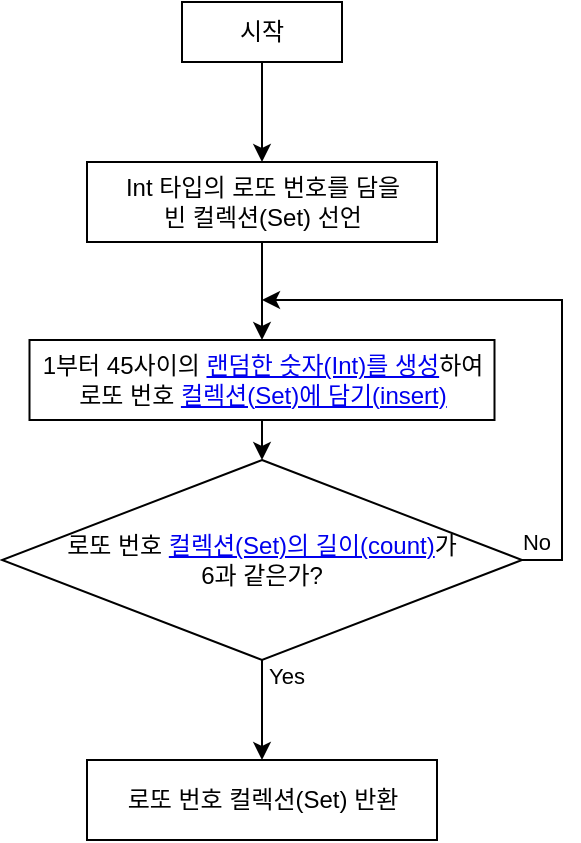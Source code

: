 <mxfile version="24.7.7">
  <diagram id="C5RBs43oDa-KdzZeNtuy" name="Page-1">
    <mxGraphModel dx="1080" dy="839" grid="1" gridSize="10" guides="1" tooltips="1" connect="1" arrows="1" fold="1" page="1" pageScale="1" pageWidth="827" pageHeight="1169" math="0" shadow="0">
      <root>
        <mxCell id="WIyWlLk6GJQsqaUBKTNV-0" />
        <mxCell id="WIyWlLk6GJQsqaUBKTNV-1" parent="WIyWlLk6GJQsqaUBKTNV-0" />
        <mxCell id="7tePluLFW1gzM-8hJj4O-15" value="" style="edgeStyle=orthogonalEdgeStyle;rounded=0;orthogonalLoop=1;jettySize=auto;html=1;" edge="1" parent="WIyWlLk6GJQsqaUBKTNV-1" source="7tePluLFW1gzM-8hJj4O-0" target="7tePluLFW1gzM-8hJj4O-14">
          <mxGeometry relative="1" as="geometry" />
        </mxCell>
        <mxCell id="7tePluLFW1gzM-8hJj4O-0" value="시작" style="rounded=0;whiteSpace=wrap;html=1;" vertex="1" parent="WIyWlLk6GJQsqaUBKTNV-1">
          <mxGeometry x="160" y="20" width="80" height="30" as="geometry" />
        </mxCell>
        <mxCell id="7tePluLFW1gzM-8hJj4O-7" style="edgeStyle=orthogonalEdgeStyle;rounded=0;orthogonalLoop=1;jettySize=auto;html=1;exitX=1;exitY=0.5;exitDx=0;exitDy=0;" edge="1" parent="WIyWlLk6GJQsqaUBKTNV-1" source="7tePluLFW1gzM-8hJj4O-5">
          <mxGeometry relative="1" as="geometry">
            <mxPoint x="200" y="169" as="targetPoint" />
            <Array as="points">
              <mxPoint x="350" y="299" />
              <mxPoint x="350" y="169" />
            </Array>
          </mxGeometry>
        </mxCell>
        <mxCell id="7tePluLFW1gzM-8hJj4O-8" value="No" style="edgeLabel;html=1;align=center;verticalAlign=middle;resizable=0;points=[];" vertex="1" connectable="0" parent="7tePluLFW1gzM-8hJj4O-7">
          <mxGeometry x="-0.605" relative="1" as="geometry">
            <mxPoint x="-13" y="30" as="offset" />
          </mxGeometry>
        </mxCell>
        <mxCell id="7tePluLFW1gzM-8hJj4O-24" style="edgeStyle=orthogonalEdgeStyle;rounded=0;orthogonalLoop=1;jettySize=auto;html=1;exitX=0.5;exitY=1;exitDx=0;exitDy=0;entryX=0.5;entryY=0;entryDx=0;entryDy=0;" edge="1" parent="WIyWlLk6GJQsqaUBKTNV-1" source="7tePluLFW1gzM-8hJj4O-5" target="7tePluLFW1gzM-8hJj4O-23">
          <mxGeometry relative="1" as="geometry" />
        </mxCell>
        <mxCell id="7tePluLFW1gzM-8hJj4O-25" value="Yes" style="edgeLabel;html=1;align=center;verticalAlign=middle;resizable=0;points=[];" vertex="1" connectable="0" parent="7tePluLFW1gzM-8hJj4O-24">
          <mxGeometry x="-0.394" relative="1" as="geometry">
            <mxPoint x="12" y="-7" as="offset" />
          </mxGeometry>
        </mxCell>
        <mxCell id="7tePluLFW1gzM-8hJj4O-5" value="로또 번호 &lt;a href=&quot;https://developer.apple.com/documentation/swift/set/count&quot;&gt;컬렉션(Set)의 길이(count)&lt;/a&gt;가&lt;br&gt;6과 같은가?" style="rhombus;whiteSpace=wrap;html=1;rounded=0;" vertex="1" parent="WIyWlLk6GJQsqaUBKTNV-1">
          <mxGeometry x="70" y="249" width="260" height="100" as="geometry" />
        </mxCell>
        <mxCell id="7tePluLFW1gzM-8hJj4O-19" style="edgeStyle=orthogonalEdgeStyle;rounded=0;orthogonalLoop=1;jettySize=auto;html=1;exitX=0.5;exitY=1;exitDx=0;exitDy=0;entryX=0.5;entryY=0;entryDx=0;entryDy=0;" edge="1" parent="WIyWlLk6GJQsqaUBKTNV-1" source="7tePluLFW1gzM-8hJj4O-11" target="7tePluLFW1gzM-8hJj4O-5">
          <mxGeometry relative="1" as="geometry" />
        </mxCell>
        <mxCell id="7tePluLFW1gzM-8hJj4O-11" value="1부터 45사이의 &lt;a href=&quot;https://developer.apple.com/documentation/swift/int/random(in:)-9mjpw&quot;&gt;랜덤한 숫자(Int)를 생성&lt;/a&gt;하여&lt;br&gt;로또 번호 &lt;a href=&quot;https://developer.apple.com/documentation/swift/set/insert(_:)-nads&quot;&gt;컬렉션(Set)에 담기(insert)&lt;/a&gt;" style="rounded=0;whiteSpace=wrap;html=1;" vertex="1" parent="WIyWlLk6GJQsqaUBKTNV-1">
          <mxGeometry x="83.75" y="189" width="232.5" height="40" as="geometry" />
        </mxCell>
        <mxCell id="7tePluLFW1gzM-8hJj4O-17" style="edgeStyle=orthogonalEdgeStyle;rounded=0;orthogonalLoop=1;jettySize=auto;html=1;exitX=0.5;exitY=1;exitDx=0;exitDy=0;entryX=0.5;entryY=0;entryDx=0;entryDy=0;" edge="1" parent="WIyWlLk6GJQsqaUBKTNV-1" source="7tePluLFW1gzM-8hJj4O-14" target="7tePluLFW1gzM-8hJj4O-11">
          <mxGeometry relative="1" as="geometry">
            <mxPoint x="200" y="200" as="targetPoint" />
          </mxGeometry>
        </mxCell>
        <mxCell id="7tePluLFW1gzM-8hJj4O-14" value="Int 타입의 로또 번호를 담을&lt;br&gt;빈 컬렉션(Set) 선언" style="rounded=0;whiteSpace=wrap;html=1;" vertex="1" parent="WIyWlLk6GJQsqaUBKTNV-1">
          <mxGeometry x="112.5" y="100" width="175" height="40" as="geometry" />
        </mxCell>
        <mxCell id="7tePluLFW1gzM-8hJj4O-23" value="로또 번호 컬렉션(Set) 반환" style="rounded=0;whiteSpace=wrap;html=1;" vertex="1" parent="WIyWlLk6GJQsqaUBKTNV-1">
          <mxGeometry x="112.5" y="399" width="175" height="40" as="geometry" />
        </mxCell>
      </root>
    </mxGraphModel>
  </diagram>
</mxfile>
